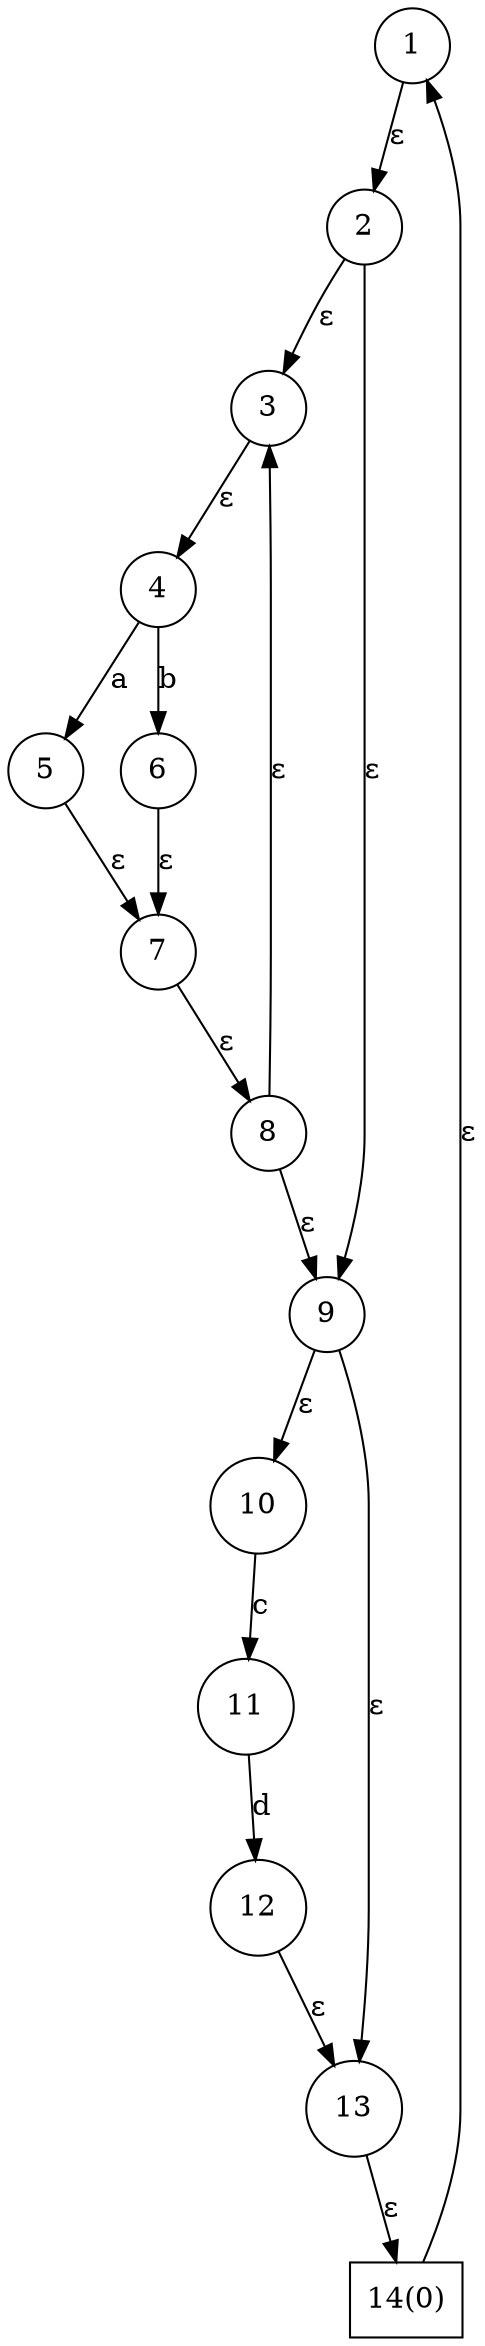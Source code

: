 digraph simple_regex {	1 -> 2[label="ε"]
	2 -> 3[label="ε"]
	2 -> 9[label="ε"]
	3 -> 4[label="ε"]
	4 -> 5[label="a"]
	4 -> 6[label="b"]
	5 -> 7[label="ε"]
	6 -> 7[label="ε"]
	7 -> 8[label="ε"]
	8 -> 3[label="ε"]
	8 -> 9[label="ε"]
	9 -> 10[label="ε"]
	9 -> 13[label="ε"]
	10 -> 11[label="c"]
	11 -> 12[label="d"]
	12 -> 13[label="ε"]
	13 -> 14[label="ε"]
	14 -> 1[label="ε"]1[shape=circle,label=1]
2[shape=circle,label=2]
3[shape=circle,label=3]
4[shape=circle,label=4]
5[shape=circle,label=5]
6[shape=circle,label=6]
7[shape=circle,label=7]
8[shape=circle,label=8]
9[shape=circle,label=9]
10[shape=circle,label=10]
11[shape=circle,label=11]
12[shape=circle,label=12]
13[shape=circle,label=13]
14[shape=box,label="14(0)"]}

